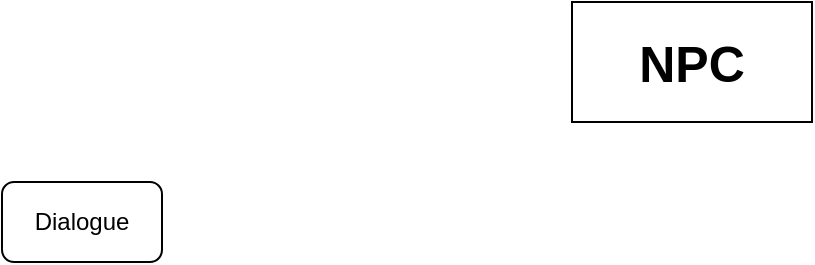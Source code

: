 <mxfile version="24.6.4" type="device">
  <diagram name="Page-1" id="6r_xxN00tEhLJsA6vU1w">
    <mxGraphModel dx="1241" dy="715" grid="1" gridSize="10" guides="1" tooltips="1" connect="1" arrows="1" fold="1" page="1" pageScale="1" pageWidth="850" pageHeight="1100" math="0" shadow="0">
      <root>
        <mxCell id="0" />
        <mxCell id="1" parent="0" />
        <mxCell id="BKtG4XcPwPto1d_lw9We-1" value="&lt;font style=&quot;font-size: 25px;&quot;&gt;&lt;b&gt;NPC&lt;/b&gt;&lt;/font&gt;" style="rounded=0;whiteSpace=wrap;html=1;" vertex="1" parent="1">
          <mxGeometry x="365" y="30" width="120" height="60" as="geometry" />
        </mxCell>
        <mxCell id="BKtG4XcPwPto1d_lw9We-2" value="Dialogue" style="rounded=1;whiteSpace=wrap;html=1;" vertex="1" parent="1">
          <mxGeometry x="80" y="120" width="80" height="40" as="geometry" />
        </mxCell>
      </root>
    </mxGraphModel>
  </diagram>
</mxfile>
